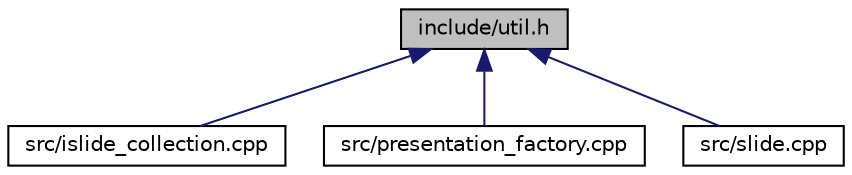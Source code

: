 digraph "include/util.h"
{
 // LATEX_PDF_SIZE
  edge [fontname="Helvetica",fontsize="10",labelfontname="Helvetica",labelfontsize="10"];
  node [fontname="Helvetica",fontsize="10",shape=record];
  Node1 [label="include/util.h",height=0.2,width=0.4,color="black", fillcolor="grey75", style="filled", fontcolor="black",tooltip=" "];
  Node1 -> Node2 [dir="back",color="midnightblue",fontsize="10",style="solid",fontname="Helvetica"];
  Node2 [label="src/islide_collection.cpp",height=0.2,width=0.4,color="black", fillcolor="white", style="filled",URL="$islide__collection_8cpp.html",tooltip=" "];
  Node1 -> Node3 [dir="back",color="midnightblue",fontsize="10",style="solid",fontname="Helvetica"];
  Node3 [label="src/presentation_factory.cpp",height=0.2,width=0.4,color="black", fillcolor="white", style="filled",URL="$presentation__factory_8cpp.html",tooltip=" "];
  Node1 -> Node4 [dir="back",color="midnightblue",fontsize="10",style="solid",fontname="Helvetica"];
  Node4 [label="src/slide.cpp",height=0.2,width=0.4,color="black", fillcolor="white", style="filled",URL="$slide_8cpp.html",tooltip=" "];
}
